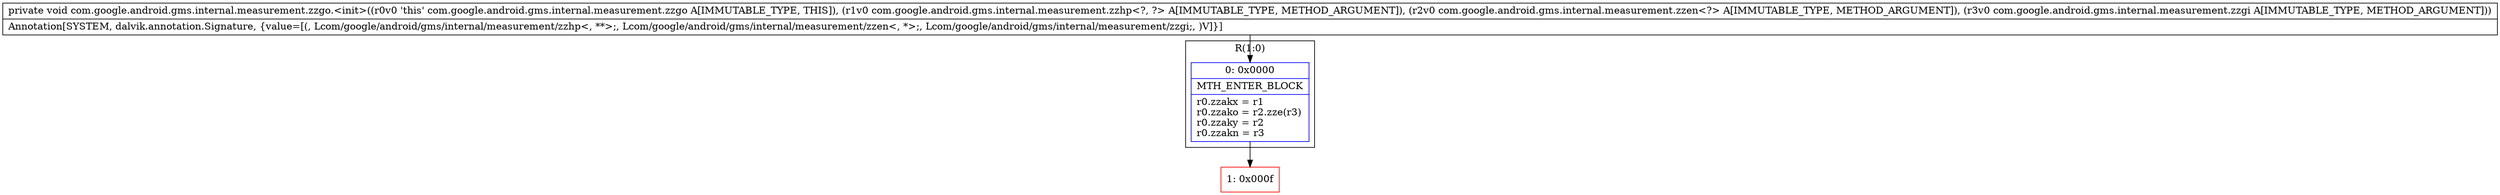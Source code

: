 digraph "CFG forcom.google.android.gms.internal.measurement.zzgo.\<init\>(Lcom\/google\/android\/gms\/internal\/measurement\/zzhp;Lcom\/google\/android\/gms\/internal\/measurement\/zzen;Lcom\/google\/android\/gms\/internal\/measurement\/zzgi;)V" {
subgraph cluster_Region_484926252 {
label = "R(1:0)";
node [shape=record,color=blue];
Node_0 [shape=record,label="{0\:\ 0x0000|MTH_ENTER_BLOCK\l|r0.zzakx = r1\lr0.zzako = r2.zze(r3)\lr0.zzaky = r2\lr0.zzakn = r3\l}"];
}
Node_1 [shape=record,color=red,label="{1\:\ 0x000f}"];
MethodNode[shape=record,label="{private void com.google.android.gms.internal.measurement.zzgo.\<init\>((r0v0 'this' com.google.android.gms.internal.measurement.zzgo A[IMMUTABLE_TYPE, THIS]), (r1v0 com.google.android.gms.internal.measurement.zzhp\<?, ?\> A[IMMUTABLE_TYPE, METHOD_ARGUMENT]), (r2v0 com.google.android.gms.internal.measurement.zzen\<?\> A[IMMUTABLE_TYPE, METHOD_ARGUMENT]), (r3v0 com.google.android.gms.internal.measurement.zzgi A[IMMUTABLE_TYPE, METHOD_ARGUMENT]))  | Annotation[SYSTEM, dalvik.annotation.Signature, \{value=[(, Lcom\/google\/android\/gms\/internal\/measurement\/zzhp\<, **\>;, Lcom\/google\/android\/gms\/internal\/measurement\/zzen\<, *\>;, Lcom\/google\/android\/gms\/internal\/measurement\/zzgi;, )V]\}]\l}"];
MethodNode -> Node_0;
Node_0 -> Node_1;
}

